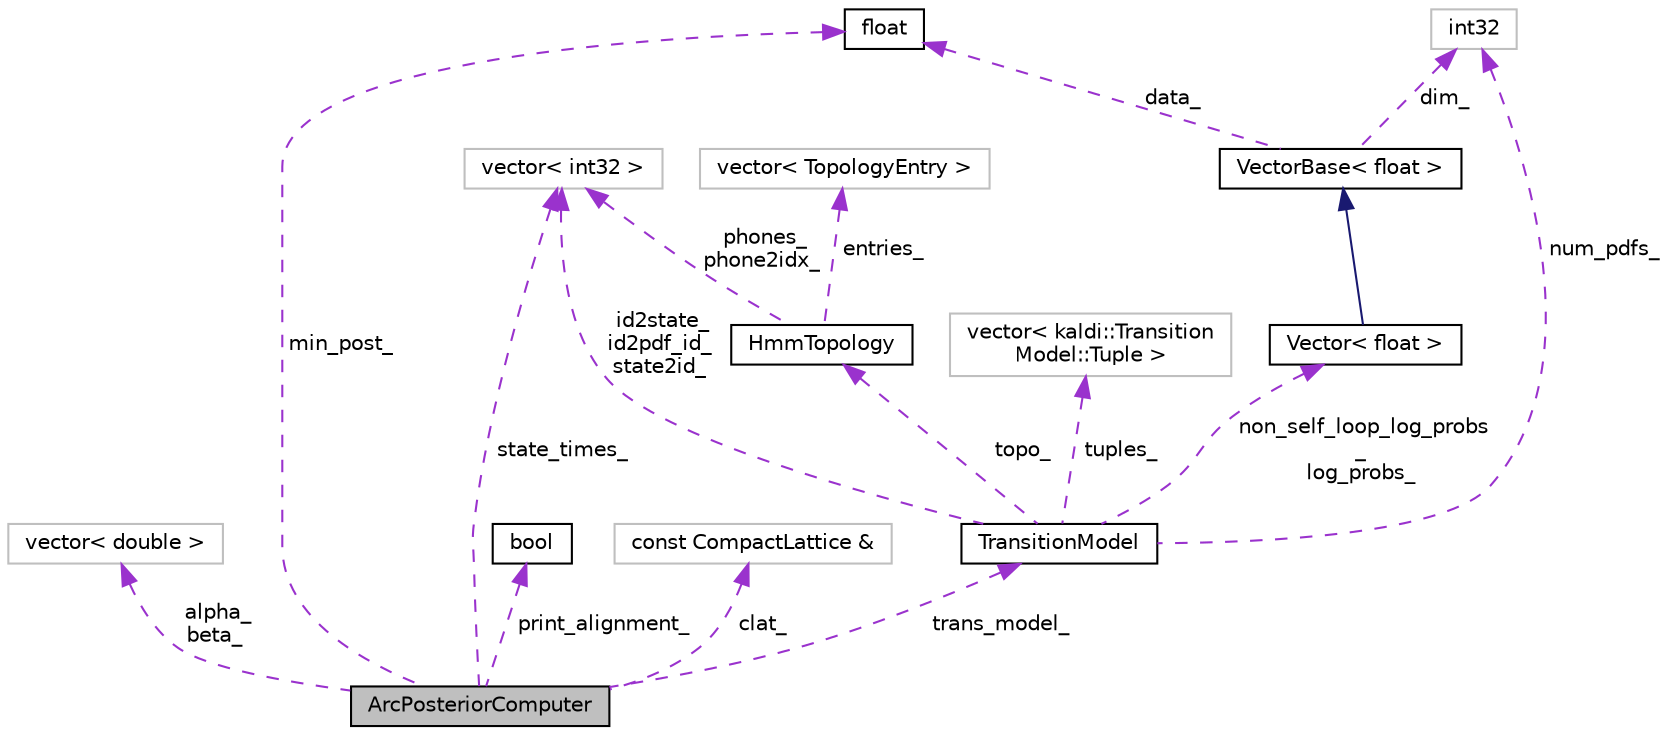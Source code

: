 digraph "ArcPosteriorComputer"
{
  edge [fontname="Helvetica",fontsize="10",labelfontname="Helvetica",labelfontsize="10"];
  node [fontname="Helvetica",fontsize="10",shape=record];
  Node1 [label="ArcPosteriorComputer",height=0.2,width=0.4,color="black", fillcolor="grey75", style="filled", fontcolor="black"];
  Node2 -> Node1 [dir="back",color="darkorchid3",fontsize="10",style="dashed",label=" alpha_\nbeta_" ,fontname="Helvetica"];
  Node2 [label="vector\< double \>",height=0.2,width=0.4,color="grey75", fillcolor="white", style="filled"];
  Node3 -> Node1 [dir="back",color="darkorchid3",fontsize="10",style="dashed",label=" min_post_" ,fontname="Helvetica"];
  Node3 [label="float",height=0.2,width=0.4,color="black", fillcolor="white", style="filled",URL="$classfloat.html"];
  Node4 -> Node1 [dir="back",color="darkorchid3",fontsize="10",style="dashed",label=" state_times_" ,fontname="Helvetica"];
  Node4 [label="vector\< int32 \>",height=0.2,width=0.4,color="grey75", fillcolor="white", style="filled"];
  Node5 -> Node1 [dir="back",color="darkorchid3",fontsize="10",style="dashed",label=" print_alignment_" ,fontname="Helvetica"];
  Node5 [label="bool",height=0.2,width=0.4,color="black", fillcolor="white", style="filled",URL="$classbool.html"];
  Node6 -> Node1 [dir="back",color="darkorchid3",fontsize="10",style="dashed",label=" clat_" ,fontname="Helvetica"];
  Node6 [label="const CompactLattice &",height=0.2,width=0.4,color="grey75", fillcolor="white", style="filled"];
  Node7 -> Node1 [dir="back",color="darkorchid3",fontsize="10",style="dashed",label=" trans_model_" ,fontname="Helvetica"];
  Node7 [label="TransitionModel",height=0.2,width=0.4,color="black", fillcolor="white", style="filled",URL="$classkaldi_1_1TransitionModel.html"];
  Node8 -> Node7 [dir="back",color="darkorchid3",fontsize="10",style="dashed",label=" topo_" ,fontname="Helvetica"];
  Node8 [label="HmmTopology",height=0.2,width=0.4,color="black", fillcolor="white", style="filled",URL="$classkaldi_1_1HmmTopology.html",tooltip="A class for storing topology information for phones. "];
  Node4 -> Node8 [dir="back",color="darkorchid3",fontsize="10",style="dashed",label=" phones_\nphone2idx_" ,fontname="Helvetica"];
  Node9 -> Node8 [dir="back",color="darkorchid3",fontsize="10",style="dashed",label=" entries_" ,fontname="Helvetica"];
  Node9 [label="vector\< TopologyEntry \>",height=0.2,width=0.4,color="grey75", fillcolor="white", style="filled"];
  Node4 -> Node7 [dir="back",color="darkorchid3",fontsize="10",style="dashed",label=" id2state_\nid2pdf_id_\nstate2id_" ,fontname="Helvetica"];
  Node10 -> Node7 [dir="back",color="darkorchid3",fontsize="10",style="dashed",label=" tuples_" ,fontname="Helvetica"];
  Node10 [label="vector\< kaldi::Transition\lModel::Tuple \>",height=0.2,width=0.4,color="grey75", fillcolor="white", style="filled"];
  Node11 -> Node7 [dir="back",color="darkorchid3",fontsize="10",style="dashed",label=" non_self_loop_log_probs\l_\nlog_probs_" ,fontname="Helvetica"];
  Node11 [label="Vector\< float \>",height=0.2,width=0.4,color="black", fillcolor="white", style="filled",URL="$classkaldi_1_1Vector.html"];
  Node12 -> Node11 [dir="back",color="midnightblue",fontsize="10",style="solid",fontname="Helvetica"];
  Node12 [label="VectorBase\< float \>",height=0.2,width=0.4,color="black", fillcolor="white", style="filled",URL="$classkaldi_1_1VectorBase.html"];
  Node3 -> Node12 [dir="back",color="darkorchid3",fontsize="10",style="dashed",label=" data_" ,fontname="Helvetica"];
  Node13 -> Node12 [dir="back",color="darkorchid3",fontsize="10",style="dashed",label=" dim_" ,fontname="Helvetica"];
  Node13 [label="int32",height=0.2,width=0.4,color="grey75", fillcolor="white", style="filled"];
  Node13 -> Node7 [dir="back",color="darkorchid3",fontsize="10",style="dashed",label=" num_pdfs_" ,fontname="Helvetica"];
}
